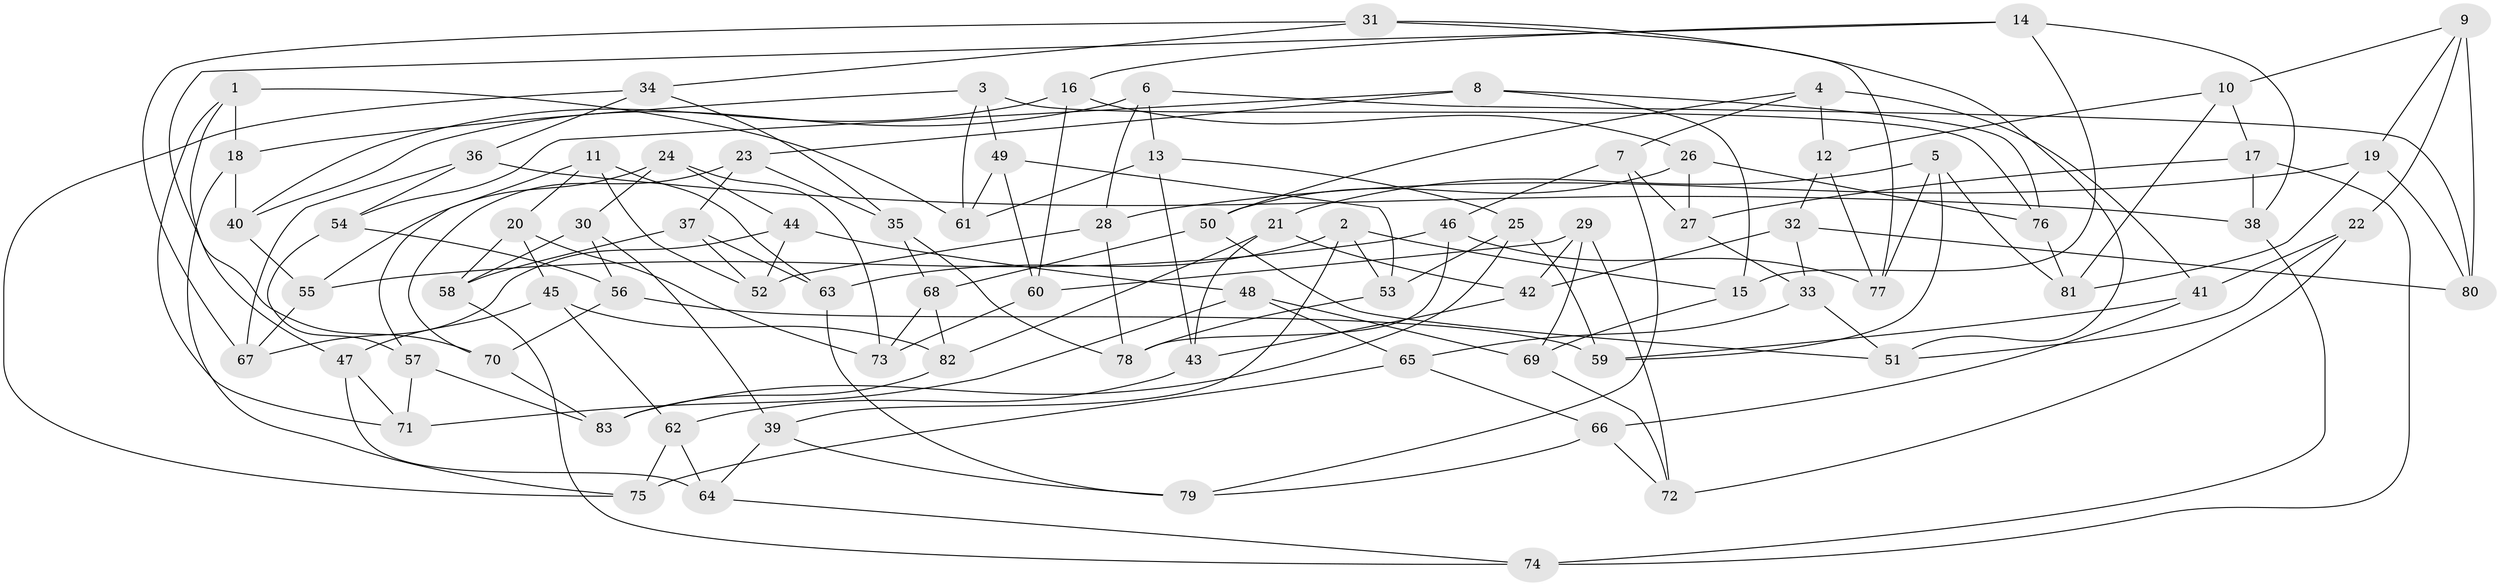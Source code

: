 // Generated by graph-tools (version 1.1) at 2025/11/02/27/25 16:11:46]
// undirected, 83 vertices, 166 edges
graph export_dot {
graph [start="1"]
  node [color=gray90,style=filled];
  1;
  2;
  3;
  4;
  5;
  6;
  7;
  8;
  9;
  10;
  11;
  12;
  13;
  14;
  15;
  16;
  17;
  18;
  19;
  20;
  21;
  22;
  23;
  24;
  25;
  26;
  27;
  28;
  29;
  30;
  31;
  32;
  33;
  34;
  35;
  36;
  37;
  38;
  39;
  40;
  41;
  42;
  43;
  44;
  45;
  46;
  47;
  48;
  49;
  50;
  51;
  52;
  53;
  54;
  55;
  56;
  57;
  58;
  59;
  60;
  61;
  62;
  63;
  64;
  65;
  66;
  67;
  68;
  69;
  70;
  71;
  72;
  73;
  74;
  75;
  76;
  77;
  78;
  79;
  80;
  81;
  82;
  83;
  1 -- 61;
  1 -- 18;
  1 -- 71;
  1 -- 47;
  2 -- 39;
  2 -- 15;
  2 -- 63;
  2 -- 53;
  3 -- 18;
  3 -- 49;
  3 -- 76;
  3 -- 61;
  4 -- 12;
  4 -- 50;
  4 -- 41;
  4 -- 7;
  5 -- 77;
  5 -- 21;
  5 -- 81;
  5 -- 59;
  6 -- 80;
  6 -- 13;
  6 -- 28;
  6 -- 40;
  7 -- 27;
  7 -- 46;
  7 -- 79;
  8 -- 23;
  8 -- 76;
  8 -- 54;
  8 -- 15;
  9 -- 19;
  9 -- 10;
  9 -- 22;
  9 -- 80;
  10 -- 17;
  10 -- 12;
  10 -- 81;
  11 -- 20;
  11 -- 52;
  11 -- 63;
  11 -- 57;
  12 -- 77;
  12 -- 32;
  13 -- 61;
  13 -- 43;
  13 -- 25;
  14 -- 70;
  14 -- 38;
  14 -- 16;
  14 -- 15;
  15 -- 69;
  16 -- 40;
  16 -- 60;
  16 -- 26;
  17 -- 38;
  17 -- 74;
  17 -- 27;
  18 -- 75;
  18 -- 40;
  19 -- 28;
  19 -- 81;
  19 -- 80;
  20 -- 45;
  20 -- 73;
  20 -- 58;
  21 -- 82;
  21 -- 43;
  21 -- 42;
  22 -- 72;
  22 -- 51;
  22 -- 41;
  23 -- 70;
  23 -- 37;
  23 -- 35;
  24 -- 44;
  24 -- 55;
  24 -- 30;
  24 -- 73;
  25 -- 83;
  25 -- 59;
  25 -- 53;
  26 -- 27;
  26 -- 50;
  26 -- 76;
  27 -- 33;
  28 -- 52;
  28 -- 78;
  29 -- 69;
  29 -- 72;
  29 -- 60;
  29 -- 42;
  30 -- 58;
  30 -- 39;
  30 -- 56;
  31 -- 34;
  31 -- 51;
  31 -- 77;
  31 -- 67;
  32 -- 42;
  32 -- 80;
  32 -- 33;
  33 -- 65;
  33 -- 51;
  34 -- 36;
  34 -- 35;
  34 -- 75;
  35 -- 78;
  35 -- 68;
  36 -- 67;
  36 -- 54;
  36 -- 38;
  37 -- 63;
  37 -- 58;
  37 -- 52;
  38 -- 74;
  39 -- 79;
  39 -- 64;
  40 -- 55;
  41 -- 66;
  41 -- 59;
  42 -- 43;
  43 -- 62;
  44 -- 48;
  44 -- 67;
  44 -- 52;
  45 -- 47;
  45 -- 82;
  45 -- 62;
  46 -- 78;
  46 -- 55;
  46 -- 77;
  47 -- 71;
  47 -- 64;
  48 -- 71;
  48 -- 65;
  48 -- 69;
  49 -- 53;
  49 -- 60;
  49 -- 61;
  50 -- 68;
  50 -- 51;
  53 -- 78;
  54 -- 57;
  54 -- 56;
  55 -- 67;
  56 -- 70;
  56 -- 59;
  57 -- 83;
  57 -- 71;
  58 -- 74;
  60 -- 73;
  62 -- 75;
  62 -- 64;
  63 -- 79;
  64 -- 74;
  65 -- 66;
  65 -- 75;
  66 -- 72;
  66 -- 79;
  68 -- 82;
  68 -- 73;
  69 -- 72;
  70 -- 83;
  76 -- 81;
  82 -- 83;
}
